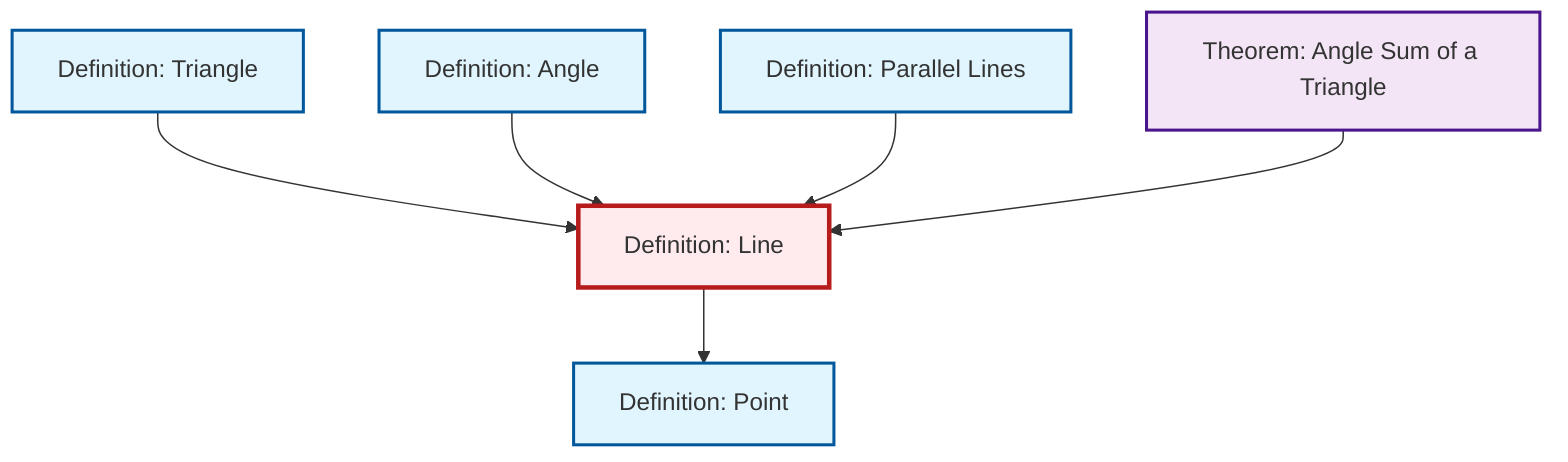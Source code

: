 graph TD
    classDef definition fill:#e1f5fe,stroke:#01579b,stroke-width:2px
    classDef theorem fill:#f3e5f5,stroke:#4a148c,stroke-width:2px
    classDef axiom fill:#fff3e0,stroke:#e65100,stroke-width:2px
    classDef example fill:#e8f5e9,stroke:#1b5e20,stroke-width:2px
    classDef current fill:#ffebee,stroke:#b71c1c,stroke-width:3px
    def-triangle["Definition: Triangle"]:::definition
    def-angle["Definition: Angle"]:::definition
    thm-angle-sum-triangle["Theorem: Angle Sum of a Triangle"]:::theorem
    def-parallel["Definition: Parallel Lines"]:::definition
    def-line["Definition: Line"]:::definition
    def-point["Definition: Point"]:::definition
    def-line --> def-point
    def-triangle --> def-line
    def-angle --> def-line
    def-parallel --> def-line
    thm-angle-sum-triangle --> def-line
    class def-line current